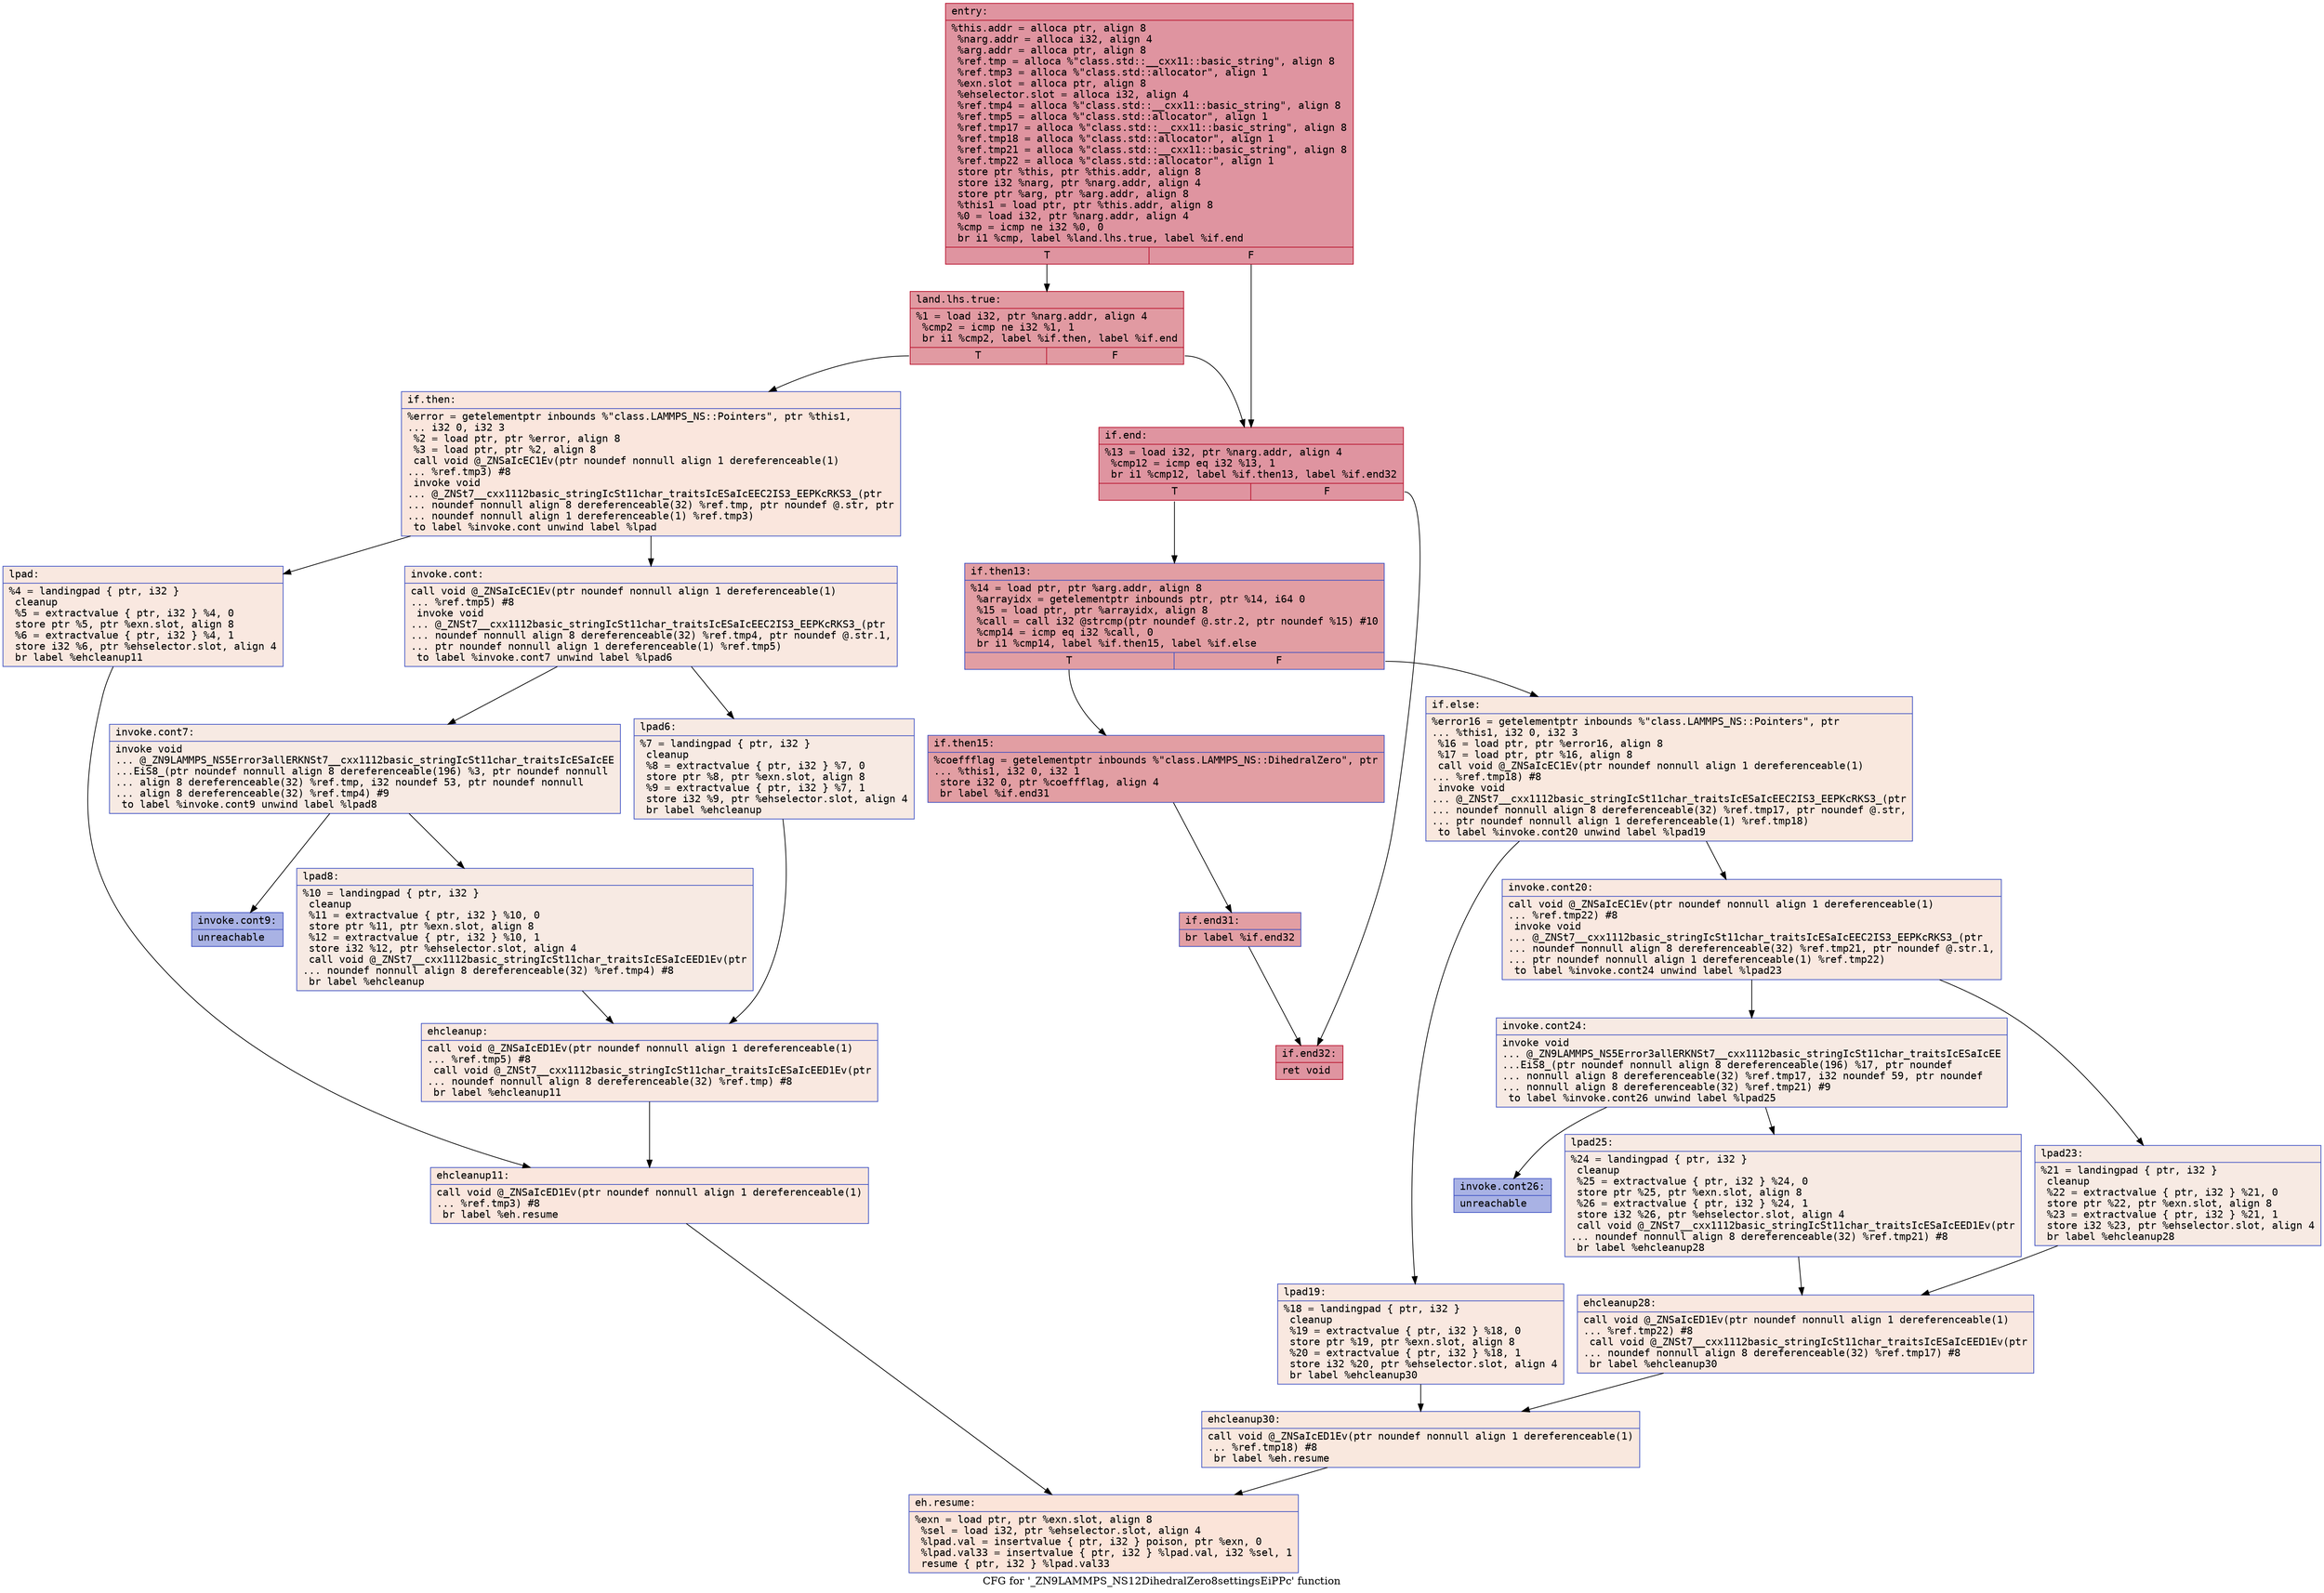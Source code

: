 digraph "CFG for '_ZN9LAMMPS_NS12DihedralZero8settingsEiPPc' function" {
	label="CFG for '_ZN9LAMMPS_NS12DihedralZero8settingsEiPPc' function";

	Node0x5577496acc10 [shape=record,color="#b70d28ff", style=filled, fillcolor="#b70d2870" fontname="Courier",label="{entry:\l|  %this.addr = alloca ptr, align 8\l  %narg.addr = alloca i32, align 4\l  %arg.addr = alloca ptr, align 8\l  %ref.tmp = alloca %\"class.std::__cxx11::basic_string\", align 8\l  %ref.tmp3 = alloca %\"class.std::allocator\", align 1\l  %exn.slot = alloca ptr, align 8\l  %ehselector.slot = alloca i32, align 4\l  %ref.tmp4 = alloca %\"class.std::__cxx11::basic_string\", align 8\l  %ref.tmp5 = alloca %\"class.std::allocator\", align 1\l  %ref.tmp17 = alloca %\"class.std::__cxx11::basic_string\", align 8\l  %ref.tmp18 = alloca %\"class.std::allocator\", align 1\l  %ref.tmp21 = alloca %\"class.std::__cxx11::basic_string\", align 8\l  %ref.tmp22 = alloca %\"class.std::allocator\", align 1\l  store ptr %this, ptr %this.addr, align 8\l  store i32 %narg, ptr %narg.addr, align 4\l  store ptr %arg, ptr %arg.addr, align 8\l  %this1 = load ptr, ptr %this.addr, align 8\l  %0 = load i32, ptr %narg.addr, align 4\l  %cmp = icmp ne i32 %0, 0\l  br i1 %cmp, label %land.lhs.true, label %if.end\l|{<s0>T|<s1>F}}"];
	Node0x5577496acc10:s0 -> Node0x5577496b2bb0[tooltip="entry -> land.lhs.true\nProbability 62.50%" ];
	Node0x5577496acc10:s1 -> Node0x5577496b2c30[tooltip="entry -> if.end\nProbability 37.50%" ];
	Node0x5577496b2bb0 [shape=record,color="#b70d28ff", style=filled, fillcolor="#bb1b2c70" fontname="Courier",label="{land.lhs.true:\l|  %1 = load i32, ptr %narg.addr, align 4\l  %cmp2 = icmp ne i32 %1, 1\l  br i1 %cmp2, label %if.then, label %if.end\l|{<s0>T|<s1>F}}"];
	Node0x5577496b2bb0:s0 -> Node0x5577496b2e80[tooltip="land.lhs.true -> if.then\nProbability 0.00%" ];
	Node0x5577496b2bb0:s1 -> Node0x5577496b2c30[tooltip="land.lhs.true -> if.end\nProbability 100.00%" ];
	Node0x5577496b2e80 [shape=record,color="#3d50c3ff", style=filled, fillcolor="#f3c7b170" fontname="Courier",label="{if.then:\l|  %error = getelementptr inbounds %\"class.LAMMPS_NS::Pointers\", ptr %this1,\l... i32 0, i32 3\l  %2 = load ptr, ptr %error, align 8\l  %3 = load ptr, ptr %2, align 8\l  call void @_ZNSaIcEC1Ev(ptr noundef nonnull align 1 dereferenceable(1)\l... %ref.tmp3) #8\l  invoke void\l... @_ZNSt7__cxx1112basic_stringIcSt11char_traitsIcESaIcEEC2IS3_EEPKcRKS3_(ptr\l... noundef nonnull align 8 dereferenceable(32) %ref.tmp, ptr noundef @.str, ptr\l... noundef nonnull align 1 dereferenceable(1) %ref.tmp3)\l          to label %invoke.cont unwind label %lpad\l}"];
	Node0x5577496b2e80 -> Node0x5577496b3380[tooltip="if.then -> invoke.cont\nProbability 50.00%" ];
	Node0x5577496b2e80 -> Node0x5577496b3720[tooltip="if.then -> lpad\nProbability 50.00%" ];
	Node0x5577496b3380 [shape=record,color="#3d50c3ff", style=filled, fillcolor="#f1ccb870" fontname="Courier",label="{invoke.cont:\l|  call void @_ZNSaIcEC1Ev(ptr noundef nonnull align 1 dereferenceable(1)\l... %ref.tmp5) #8\l  invoke void\l... @_ZNSt7__cxx1112basic_stringIcSt11char_traitsIcESaIcEEC2IS3_EEPKcRKS3_(ptr\l... noundef nonnull align 8 dereferenceable(32) %ref.tmp4, ptr noundef @.str.1,\l... ptr noundef nonnull align 1 dereferenceable(1) %ref.tmp5)\l          to label %invoke.cont7 unwind label %lpad6\l}"];
	Node0x5577496b3380 -> Node0x5577496b3ab0[tooltip="invoke.cont -> invoke.cont7\nProbability 50.00%" ];
	Node0x5577496b3380 -> Node0x5577496b3b00[tooltip="invoke.cont -> lpad6\nProbability 50.00%" ];
	Node0x5577496b3ab0 [shape=record,color="#3d50c3ff", style=filled, fillcolor="#eed0c070" fontname="Courier",label="{invoke.cont7:\l|  invoke void\l... @_ZN9LAMMPS_NS5Error3allERKNSt7__cxx1112basic_stringIcSt11char_traitsIcESaIcEE\l...EiS8_(ptr noundef nonnull align 8 dereferenceable(196) %3, ptr noundef nonnull\l... align 8 dereferenceable(32) %ref.tmp, i32 noundef 53, ptr noundef nonnull\l... align 8 dereferenceable(32) %ref.tmp4) #9\l          to label %invoke.cont9 unwind label %lpad8\l}"];
	Node0x5577496b3ab0 -> Node0x5577496b3a60[tooltip="invoke.cont7 -> invoke.cont9\nProbability 0.00%" ];
	Node0x5577496b3ab0 -> Node0x5577496b3d60[tooltip="invoke.cont7 -> lpad8\nProbability 100.00%" ];
	Node0x5577496b3a60 [shape=record,color="#3d50c3ff", style=filled, fillcolor="#3d50c370" fontname="Courier",label="{invoke.cont9:\l|  unreachable\l}"];
	Node0x5577496b3720 [shape=record,color="#3d50c3ff", style=filled, fillcolor="#f1ccb870" fontname="Courier",label="{lpad:\l|  %4 = landingpad \{ ptr, i32 \}\l          cleanup\l  %5 = extractvalue \{ ptr, i32 \} %4, 0\l  store ptr %5, ptr %exn.slot, align 8\l  %6 = extractvalue \{ ptr, i32 \} %4, 1\l  store i32 %6, ptr %ehselector.slot, align 4\l  br label %ehcleanup11\l}"];
	Node0x5577496b3720 -> Node0x5577496b4400[tooltip="lpad -> ehcleanup11\nProbability 100.00%" ];
	Node0x5577496b3b00 [shape=record,color="#3d50c3ff", style=filled, fillcolor="#eed0c070" fontname="Courier",label="{lpad6:\l|  %7 = landingpad \{ ptr, i32 \}\l          cleanup\l  %8 = extractvalue \{ ptr, i32 \} %7, 0\l  store ptr %8, ptr %exn.slot, align 8\l  %9 = extractvalue \{ ptr, i32 \} %7, 1\l  store i32 %9, ptr %ehselector.slot, align 4\l  br label %ehcleanup\l}"];
	Node0x5577496b3b00 -> Node0x5577496b4750[tooltip="lpad6 -> ehcleanup\nProbability 100.00%" ];
	Node0x5577496b3d60 [shape=record,color="#3d50c3ff", style=filled, fillcolor="#eed0c070" fontname="Courier",label="{lpad8:\l|  %10 = landingpad \{ ptr, i32 \}\l          cleanup\l  %11 = extractvalue \{ ptr, i32 \} %10, 0\l  store ptr %11, ptr %exn.slot, align 8\l  %12 = extractvalue \{ ptr, i32 \} %10, 1\l  store i32 %12, ptr %ehselector.slot, align 4\l  call void @_ZNSt7__cxx1112basic_stringIcSt11char_traitsIcESaIcEED1Ev(ptr\l... noundef nonnull align 8 dereferenceable(32) %ref.tmp4) #8\l  br label %ehcleanup\l}"];
	Node0x5577496b3d60 -> Node0x5577496b4750[tooltip="lpad8 -> ehcleanup\nProbability 100.00%" ];
	Node0x5577496b4750 [shape=record,color="#3d50c3ff", style=filled, fillcolor="#f1ccb870" fontname="Courier",label="{ehcleanup:\l|  call void @_ZNSaIcED1Ev(ptr noundef nonnull align 1 dereferenceable(1)\l... %ref.tmp5) #8\l  call void @_ZNSt7__cxx1112basic_stringIcSt11char_traitsIcESaIcEED1Ev(ptr\l... noundef nonnull align 8 dereferenceable(32) %ref.tmp) #8\l  br label %ehcleanup11\l}"];
	Node0x5577496b4750 -> Node0x5577496b4400[tooltip="ehcleanup -> ehcleanup11\nProbability 100.00%" ];
	Node0x5577496b4400 [shape=record,color="#3d50c3ff", style=filled, fillcolor="#f3c7b170" fontname="Courier",label="{ehcleanup11:\l|  call void @_ZNSaIcED1Ev(ptr noundef nonnull align 1 dereferenceable(1)\l... %ref.tmp3) #8\l  br label %eh.resume\l}"];
	Node0x5577496b4400 -> Node0x5577496b51b0[tooltip="ehcleanup11 -> eh.resume\nProbability 100.00%" ];
	Node0x5577496b2c30 [shape=record,color="#b70d28ff", style=filled, fillcolor="#b70d2870" fontname="Courier",label="{if.end:\l|  %13 = load i32, ptr %narg.addr, align 4\l  %cmp12 = icmp eq i32 %13, 1\l  br i1 %cmp12, label %if.then13, label %if.end32\l|{<s0>T|<s1>F}}"];
	Node0x5577496b2c30:s0 -> Node0x5577496b5380[tooltip="if.end -> if.then13\nProbability 50.00%" ];
	Node0x5577496b2c30:s1 -> Node0x5577496b5400[tooltip="if.end -> if.end32\nProbability 50.00%" ];
	Node0x5577496b5380 [shape=record,color="#3d50c3ff", style=filled, fillcolor="#be242e70" fontname="Courier",label="{if.then13:\l|  %14 = load ptr, ptr %arg.addr, align 8\l  %arrayidx = getelementptr inbounds ptr, ptr %14, i64 0\l  %15 = load ptr, ptr %arrayidx, align 8\l  %call = call i32 @strcmp(ptr noundef @.str.2, ptr noundef %15) #10\l  %cmp14 = icmp eq i32 %call, 0\l  br i1 %cmp14, label %if.then15, label %if.else\l|{<s0>T|<s1>F}}"];
	Node0x5577496b5380:s0 -> Node0x5577496b5a10[tooltip="if.then13 -> if.then15\nProbability 100.00%" ];
	Node0x5577496b5380:s1 -> Node0x5577496b5af0[tooltip="if.then13 -> if.else\nProbability 0.00%" ];
	Node0x5577496b5a10 [shape=record,color="#3d50c3ff", style=filled, fillcolor="#be242e70" fontname="Courier",label="{if.then15:\l|  %coeffflag = getelementptr inbounds %\"class.LAMMPS_NS::DihedralZero\", ptr\l... %this1, i32 0, i32 1\l  store i32 0, ptr %coeffflag, align 4\l  br label %if.end31\l}"];
	Node0x5577496b5a10 -> Node0x5577496b5e00[tooltip="if.then15 -> if.end31\nProbability 100.00%" ];
	Node0x5577496b5af0 [shape=record,color="#3d50c3ff", style=filled, fillcolor="#f2cab570" fontname="Courier",label="{if.else:\l|  %error16 = getelementptr inbounds %\"class.LAMMPS_NS::Pointers\", ptr\l... %this1, i32 0, i32 3\l  %16 = load ptr, ptr %error16, align 8\l  %17 = load ptr, ptr %16, align 8\l  call void @_ZNSaIcEC1Ev(ptr noundef nonnull align 1 dereferenceable(1)\l... %ref.tmp18) #8\l  invoke void\l... @_ZNSt7__cxx1112basic_stringIcSt11char_traitsIcESaIcEEC2IS3_EEPKcRKS3_(ptr\l... noundef nonnull align 8 dereferenceable(32) %ref.tmp17, ptr noundef @.str,\l... ptr noundef nonnull align 1 dereferenceable(1) %ref.tmp18)\l          to label %invoke.cont20 unwind label %lpad19\l}"];
	Node0x5577496b5af0 -> Node0x5577496b6250[tooltip="if.else -> invoke.cont20\nProbability 50.00%" ];
	Node0x5577496b5af0 -> Node0x5577496b62d0[tooltip="if.else -> lpad19\nProbability 50.00%" ];
	Node0x5577496b6250 [shape=record,color="#3d50c3ff", style=filled, fillcolor="#f1ccb870" fontname="Courier",label="{invoke.cont20:\l|  call void @_ZNSaIcEC1Ev(ptr noundef nonnull align 1 dereferenceable(1)\l... %ref.tmp22) #8\l  invoke void\l... @_ZNSt7__cxx1112basic_stringIcSt11char_traitsIcESaIcEEC2IS3_EEPKcRKS3_(ptr\l... noundef nonnull align 8 dereferenceable(32) %ref.tmp21, ptr noundef @.str.1,\l... ptr noundef nonnull align 1 dereferenceable(1) %ref.tmp22)\l          to label %invoke.cont24 unwind label %lpad23\l}"];
	Node0x5577496b6250 -> Node0x5577496b6530[tooltip="invoke.cont20 -> invoke.cont24\nProbability 50.00%" ];
	Node0x5577496b6250 -> Node0x5577496b6580[tooltip="invoke.cont20 -> lpad23\nProbability 50.00%" ];
	Node0x5577496b6530 [shape=record,color="#3d50c3ff", style=filled, fillcolor="#eed0c070" fontname="Courier",label="{invoke.cont24:\l|  invoke void\l... @_ZN9LAMMPS_NS5Error3allERKNSt7__cxx1112basic_stringIcSt11char_traitsIcESaIcEE\l...EiS8_(ptr noundef nonnull align 8 dereferenceable(196) %17, ptr noundef\l... nonnull align 8 dereferenceable(32) %ref.tmp17, i32 noundef 59, ptr noundef\l... nonnull align 8 dereferenceable(32) %ref.tmp21) #9\l          to label %invoke.cont26 unwind label %lpad25\l}"];
	Node0x5577496b6530 -> Node0x5577496b64e0[tooltip="invoke.cont24 -> invoke.cont26\nProbability 0.00%" ];
	Node0x5577496b6530 -> Node0x5577496b6ec0[tooltip="invoke.cont24 -> lpad25\nProbability 100.00%" ];
	Node0x5577496b64e0 [shape=record,color="#3d50c3ff", style=filled, fillcolor="#3d50c370" fontname="Courier",label="{invoke.cont26:\l|  unreachable\l}"];
	Node0x5577496b62d0 [shape=record,color="#3d50c3ff", style=filled, fillcolor="#f1ccb870" fontname="Courier",label="{lpad19:\l|  %18 = landingpad \{ ptr, i32 \}\l          cleanup\l  %19 = extractvalue \{ ptr, i32 \} %18, 0\l  store ptr %19, ptr %exn.slot, align 8\l  %20 = extractvalue \{ ptr, i32 \} %18, 1\l  store i32 %20, ptr %ehselector.slot, align 4\l  br label %ehcleanup30\l}"];
	Node0x5577496b62d0 -> Node0x5577496b7480[tooltip="lpad19 -> ehcleanup30\nProbability 100.00%" ];
	Node0x5577496b6580 [shape=record,color="#3d50c3ff", style=filled, fillcolor="#eed0c070" fontname="Courier",label="{lpad23:\l|  %21 = landingpad \{ ptr, i32 \}\l          cleanup\l  %22 = extractvalue \{ ptr, i32 \} %21, 0\l  store ptr %22, ptr %exn.slot, align 8\l  %23 = extractvalue \{ ptr, i32 \} %21, 1\l  store i32 %23, ptr %ehselector.slot, align 4\l  br label %ehcleanup28\l}"];
	Node0x5577496b6580 -> Node0x5577496b77d0[tooltip="lpad23 -> ehcleanup28\nProbability 100.00%" ];
	Node0x5577496b6ec0 [shape=record,color="#3d50c3ff", style=filled, fillcolor="#eed0c070" fontname="Courier",label="{lpad25:\l|  %24 = landingpad \{ ptr, i32 \}\l          cleanup\l  %25 = extractvalue \{ ptr, i32 \} %24, 0\l  store ptr %25, ptr %exn.slot, align 8\l  %26 = extractvalue \{ ptr, i32 \} %24, 1\l  store i32 %26, ptr %ehselector.slot, align 4\l  call void @_ZNSt7__cxx1112basic_stringIcSt11char_traitsIcESaIcEED1Ev(ptr\l... noundef nonnull align 8 dereferenceable(32) %ref.tmp21) #8\l  br label %ehcleanup28\l}"];
	Node0x5577496b6ec0 -> Node0x5577496b77d0[tooltip="lpad25 -> ehcleanup28\nProbability 100.00%" ];
	Node0x5577496b77d0 [shape=record,color="#3d50c3ff", style=filled, fillcolor="#f1ccb870" fontname="Courier",label="{ehcleanup28:\l|  call void @_ZNSaIcED1Ev(ptr noundef nonnull align 1 dereferenceable(1)\l... %ref.tmp22) #8\l  call void @_ZNSt7__cxx1112basic_stringIcSt11char_traitsIcESaIcEED1Ev(ptr\l... noundef nonnull align 8 dereferenceable(32) %ref.tmp17) #8\l  br label %ehcleanup30\l}"];
	Node0x5577496b77d0 -> Node0x5577496b7480[tooltip="ehcleanup28 -> ehcleanup30\nProbability 100.00%" ];
	Node0x5577496b7480 [shape=record,color="#3d50c3ff", style=filled, fillcolor="#f2cab570" fontname="Courier",label="{ehcleanup30:\l|  call void @_ZNSaIcED1Ev(ptr noundef nonnull align 1 dereferenceable(1)\l... %ref.tmp18) #8\l  br label %eh.resume\l}"];
	Node0x5577496b7480 -> Node0x5577496b51b0[tooltip="ehcleanup30 -> eh.resume\nProbability 100.00%" ];
	Node0x5577496b5e00 [shape=record,color="#3d50c3ff", style=filled, fillcolor="#be242e70" fontname="Courier",label="{if.end31:\l|  br label %if.end32\l}"];
	Node0x5577496b5e00 -> Node0x5577496b5400[tooltip="if.end31 -> if.end32\nProbability 100.00%" ];
	Node0x5577496b5400 [shape=record,color="#b70d28ff", style=filled, fillcolor="#b70d2870" fontname="Courier",label="{if.end32:\l|  ret void\l}"];
	Node0x5577496b51b0 [shape=record,color="#3d50c3ff", style=filled, fillcolor="#f5c1a970" fontname="Courier",label="{eh.resume:\l|  %exn = load ptr, ptr %exn.slot, align 8\l  %sel = load i32, ptr %ehselector.slot, align 4\l  %lpad.val = insertvalue \{ ptr, i32 \} poison, ptr %exn, 0\l  %lpad.val33 = insertvalue \{ ptr, i32 \} %lpad.val, i32 %sel, 1\l  resume \{ ptr, i32 \} %lpad.val33\l}"];
}

